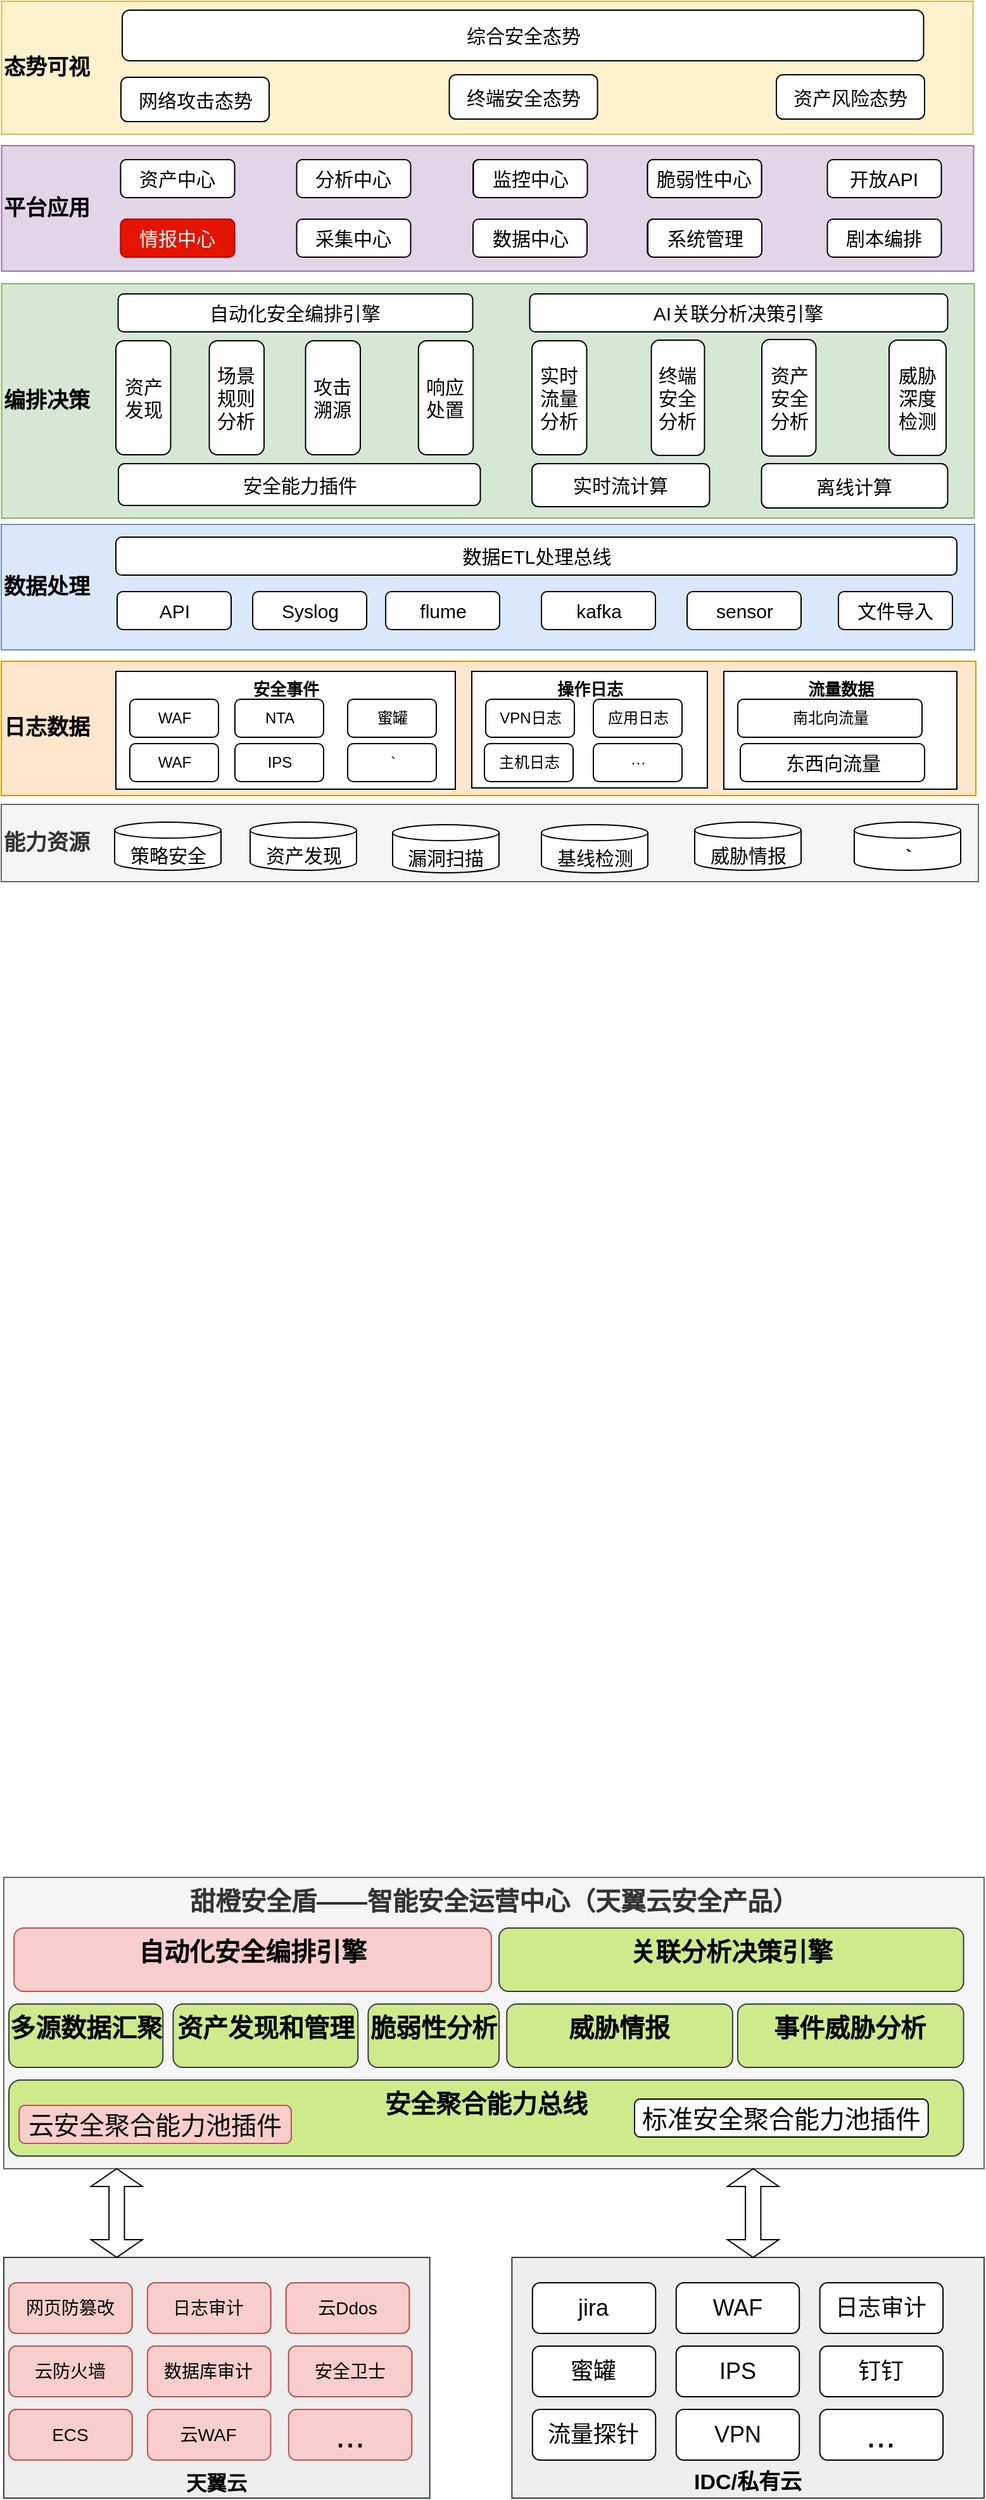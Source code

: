 <mxfile version="14.4.3" type="github">
  <diagram id="Q0dinJjuY7_bGVkL981h" name="Page-1">
    <mxGraphModel dx="1422" dy="762" grid="0" gridSize="10" guides="1" tooltips="1" connect="1" arrows="1" fold="1" page="1" pageScale="1" pageWidth="827" pageHeight="1169" math="0" shadow="0">
      <root>
        <mxCell id="0" />
        <mxCell id="1" parent="0" />
        <mxCell id="mDeV0m1zQuy4_qUxx2Un-1" value="日志数据" style="rounded=0;whiteSpace=wrap;html=1;align=left;fontStyle=1;fontSize=17;fillColor=#ffe6cc;strokeColor=#d79b00;" vertex="1" parent="1">
          <mxGeometry x="14" y="533" width="769.5" height="106" as="geometry" />
        </mxCell>
        <mxCell id="mDeV0m1zQuy4_qUxx2Un-2" value="数据处理" style="rounded=0;whiteSpace=wrap;html=1;align=left;fontStyle=1;fontSize=17;fillColor=#dae8fc;strokeColor=#6c8ebf;" vertex="1" parent="1">
          <mxGeometry x="14" y="425" width="768.5" height="99" as="geometry" />
        </mxCell>
        <mxCell id="mDeV0m1zQuy4_qUxx2Un-3" value="编排决策" style="rounded=0;whiteSpace=wrap;html=1;align=left;fontStyle=1;fontSize=17;fillColor=#d5e8d4;strokeColor=#82b366;" vertex="1" parent="1">
          <mxGeometry x="14.25" y="235" width="768" height="185" as="geometry" />
        </mxCell>
        <mxCell id="mDeV0m1zQuy4_qUxx2Un-4" value="平台应用" style="rounded=0;whiteSpace=wrap;html=1;align=left;fontStyle=1;fontSize=17;fillColor=#e1d5e7;strokeColor=#9673a6;" vertex="1" parent="1">
          <mxGeometry x="14.25" y="126" width="767.5" height="99" as="geometry" />
        </mxCell>
        <mxCell id="mDeV0m1zQuy4_qUxx2Un-5" value="态势可视" style="rounded=0;whiteSpace=wrap;html=1;align=left;fontSize=17;fontStyle=1;fillColor=#fff2cc;strokeColor=#d6b656;" vertex="1" parent="1">
          <mxGeometry x="14.25" y="12" width="767" height="105" as="geometry" />
        </mxCell>
        <mxCell id="mDeV0m1zQuy4_qUxx2Un-6" value="安全事件" style="rounded=0;whiteSpace=wrap;html=1;verticalAlign=top;fontStyle=1;fontSize=13;" vertex="1" parent="1">
          <mxGeometry x="104.5" y="541" width="268" height="93" as="geometry" />
        </mxCell>
        <mxCell id="mDeV0m1zQuy4_qUxx2Un-7" value="API" style="rounded=1;whiteSpace=wrap;html=1;align=center;fillColor=#ffffff;strokeColor=#000000;fontSize=15;fontColor=#000000;fontStyle=0;" vertex="1" parent="1">
          <mxGeometry x="105.5" y="478" width="90" height="30" as="geometry" />
        </mxCell>
        <mxCell id="mDeV0m1zQuy4_qUxx2Un-8" value="Syslog" style="rounded=1;whiteSpace=wrap;html=1;align=center;fontSize=15;" vertex="1" parent="1">
          <mxGeometry x="212.5" y="478" width="90" height="30" as="geometry" />
        </mxCell>
        <mxCell id="mDeV0m1zQuy4_qUxx2Un-9" value="flume" style="rounded=1;whiteSpace=wrap;html=1;align=center;fontSize=15;" vertex="1" parent="1">
          <mxGeometry x="317.5" y="478" width="90" height="30" as="geometry" />
        </mxCell>
        <mxCell id="mDeV0m1zQuy4_qUxx2Un-10" value="kafka" style="rounded=1;whiteSpace=wrap;html=1;align=center;fontSize=15;" vertex="1" parent="1">
          <mxGeometry x="440.5" y="478" width="90" height="30" as="geometry" />
        </mxCell>
        <mxCell id="mDeV0m1zQuy4_qUxx2Un-11" value="sensor" style="rounded=1;whiteSpace=wrap;html=1;align=center;fillColor=#ffffff;strokeColor=#000000;fontSize=15;fontColor=#000000;fontStyle=0;" vertex="1" parent="1">
          <mxGeometry x="555.5" y="478" width="90" height="30" as="geometry" />
        </mxCell>
        <mxCell id="mDeV0m1zQuy4_qUxx2Un-12" value="文件导入" style="rounded=1;whiteSpace=wrap;html=1;align=center;fontSize=15;" vertex="1" parent="1">
          <mxGeometry x="675" y="478" width="90" height="30" as="geometry" />
        </mxCell>
        <mxCell id="mDeV0m1zQuy4_qUxx2Un-13" value="能力资源" style="rounded=0;whiteSpace=wrap;html=1;align=left;fontStyle=1;fontSize=17;fillColor=#f5f5f5;strokeColor=#666666;fontColor=#333333;" vertex="1" parent="1">
          <mxGeometry x="14" y="646" width="771.5" height="61" as="geometry" />
        </mxCell>
        <mxCell id="mDeV0m1zQuy4_qUxx2Un-14" value="" style="group;" vertex="1" connectable="0" parent="1">
          <mxGeometry x="16" y="1493" width="774" height="490" as="geometry" />
        </mxCell>
        <mxCell id="mDeV0m1zQuy4_qUxx2Un-15" value="天翼云" style="rounded=0;whiteSpace=wrap;html=1;fillColor=#eeeeee;strokeColor=#36393d;verticalAlign=bottom;fontStyle=1;fontSize=16;" vertex="1" parent="mDeV0m1zQuy4_qUxx2Un-14">
          <mxGeometry y="300" width="336.346" height="190" as="geometry" />
        </mxCell>
        <mxCell id="mDeV0m1zQuy4_qUxx2Un-16" value="IDC/私有云" style="rounded=0;whiteSpace=wrap;html=1;verticalAlign=bottom;fillColor=#eeeeee;strokeColor=#36393d;fontStyle=1;fontSize=17;" vertex="1" parent="mDeV0m1zQuy4_qUxx2Un-14">
          <mxGeometry x="401.183" y="300" width="372.817" height="190" as="geometry" />
        </mxCell>
        <mxCell id="mDeV0m1zQuy4_qUxx2Un-17" value="ECS" style="rounded=1;whiteSpace=wrap;html=1;fontSize=14;fillColor=#f8cecc;strokeColor=#b85450;" vertex="1" parent="mDeV0m1zQuy4_qUxx2Un-14">
          <mxGeometry x="4.052" y="420" width="97.257" height="40" as="geometry" />
        </mxCell>
        <mxCell id="mDeV0m1zQuy4_qUxx2Un-18" value="云WAF" style="rounded=1;whiteSpace=wrap;html=1;fontSize=14;fillColor=#f8cecc;strokeColor=#b85450;" vertex="1" parent="mDeV0m1zQuy4_qUxx2Un-14">
          <mxGeometry x="113.466" y="420" width="97.257" height="40" as="geometry" />
        </mxCell>
        <mxCell id="mDeV0m1zQuy4_qUxx2Un-19" value="..." style="rounded=1;whiteSpace=wrap;html=1;fontSize=28;fillColor=#f8cecc;strokeColor=#b85450;" vertex="1" parent="mDeV0m1zQuy4_qUxx2Un-14">
          <mxGeometry x="224.906" y="420" width="97.257" height="40" as="geometry" />
        </mxCell>
        <mxCell id="mDeV0m1zQuy4_qUxx2Un-20" value="云防火墙" style="rounded=1;whiteSpace=wrap;html=1;fontSize=14;fillColor=#f8cecc;strokeColor=#b85450;" vertex="1" parent="mDeV0m1zQuy4_qUxx2Un-14">
          <mxGeometry x="4.052" y="370" width="97.257" height="40" as="geometry" />
        </mxCell>
        <mxCell id="mDeV0m1zQuy4_qUxx2Un-21" value="数据库审计" style="rounded=1;whiteSpace=wrap;html=1;fontSize=14;fillColor=#f8cecc;strokeColor=#b85450;" vertex="1" parent="mDeV0m1zQuy4_qUxx2Un-14">
          <mxGeometry x="113.466" y="370" width="97.257" height="40" as="geometry" />
        </mxCell>
        <mxCell id="mDeV0m1zQuy4_qUxx2Un-22" value="安全卫士" style="rounded=1;whiteSpace=wrap;html=1;fontSize=14;fillColor=#f8cecc;strokeColor=#b85450;" vertex="1" parent="mDeV0m1zQuy4_qUxx2Un-14">
          <mxGeometry x="224.906" y="370" width="97.257" height="40" as="geometry" />
        </mxCell>
        <mxCell id="mDeV0m1zQuy4_qUxx2Un-23" value="网页防篡改" style="rounded=1;whiteSpace=wrap;html=1;fontSize=14;fillColor=#f8cecc;strokeColor=#b85450;" vertex="1" parent="mDeV0m1zQuy4_qUxx2Un-14">
          <mxGeometry x="4.052" y="320" width="97.257" height="40" as="geometry" />
        </mxCell>
        <mxCell id="mDeV0m1zQuy4_qUxx2Un-24" value="日志审计" style="rounded=1;whiteSpace=wrap;html=1;fontSize=14;fillColor=#f8cecc;strokeColor=#b85450;" vertex="1" parent="mDeV0m1zQuy4_qUxx2Un-14">
          <mxGeometry x="113.466" y="320" width="97.257" height="40" as="geometry" />
        </mxCell>
        <mxCell id="mDeV0m1zQuy4_qUxx2Un-25" value="云Ddos" style="rounded=1;whiteSpace=wrap;html=1;fontSize=14;fillColor=#f8cecc;strokeColor=#b85450;" vertex="1" parent="mDeV0m1zQuy4_qUxx2Un-14">
          <mxGeometry x="222.88" y="320" width="97.257" height="40" as="geometry" />
        </mxCell>
        <mxCell id="mDeV0m1zQuy4_qUxx2Un-26" value="jira" style="rounded=1;whiteSpace=wrap;html=1;shadow=0;fontSize=18;" vertex="1" parent="mDeV0m1zQuy4_qUxx2Un-14">
          <mxGeometry x="417.393" y="320" width="97.257" height="40" as="geometry" />
        </mxCell>
        <mxCell id="mDeV0m1zQuy4_qUxx2Un-27" value="蜜罐" style="rounded=1;whiteSpace=wrap;html=1;shadow=0;fontSize=18;" vertex="1" parent="mDeV0m1zQuy4_qUxx2Un-14">
          <mxGeometry x="417.393" y="370" width="97.257" height="40" as="geometry" />
        </mxCell>
        <mxCell id="mDeV0m1zQuy4_qUxx2Un-28" value="WAF" style="rounded=1;whiteSpace=wrap;html=1;shadow=0;fontSize=18;" vertex="1" parent="mDeV0m1zQuy4_qUxx2Un-14">
          <mxGeometry x="530.859" y="320" width="97.257" height="40" as="geometry" />
        </mxCell>
        <mxCell id="mDeV0m1zQuy4_qUxx2Un-29" value="IPS" style="rounded=1;whiteSpace=wrap;html=1;shadow=0;fontSize=18;" vertex="1" parent="mDeV0m1zQuy4_qUxx2Un-14">
          <mxGeometry x="530.859" y="370" width="97.257" height="40" as="geometry" />
        </mxCell>
        <mxCell id="mDeV0m1zQuy4_qUxx2Un-30" value="日志审计" style="rounded=1;whiteSpace=wrap;html=1;shadow=0;fontSize=18;" vertex="1" parent="mDeV0m1zQuy4_qUxx2Un-14">
          <mxGeometry x="644.325" y="320" width="97.257" height="40" as="geometry" />
        </mxCell>
        <mxCell id="mDeV0m1zQuy4_qUxx2Un-31" value="钉钉" style="rounded=1;whiteSpace=wrap;html=1;shadow=0;fontSize=18;" vertex="1" parent="mDeV0m1zQuy4_qUxx2Un-14">
          <mxGeometry x="644.325" y="370" width="97.257" height="40" as="geometry" />
        </mxCell>
        <mxCell id="mDeV0m1zQuy4_qUxx2Un-32" value="甜橙安全盾——智能安全运营中心（天翼云安全产品）" style="rounded=0;whiteSpace=wrap;html=1;fontSize=20;verticalAlign=top;fillColor=#f5f5f5;strokeColor=#666666;fontColor=#333333;fontStyle=1;" vertex="1" parent="mDeV0m1zQuy4_qUxx2Un-14">
          <mxGeometry width="774" height="230" as="geometry" />
        </mxCell>
        <mxCell id="mDeV0m1zQuy4_qUxx2Un-33" value="" style="shape=doubleArrow;direction=south;whiteSpace=wrap;html=1;fontSize=17;" vertex="1" parent="mDeV0m1zQuy4_qUxx2Un-14">
          <mxGeometry x="68.89" y="230" width="40.524" height="70" as="geometry" />
        </mxCell>
        <mxCell id="mDeV0m1zQuy4_qUxx2Un-34" value="" style="shape=doubleArrow;direction=south;whiteSpace=wrap;html=1;fontSize=17;" vertex="1" parent="mDeV0m1zQuy4_qUxx2Un-14">
          <mxGeometry x="571.382" y="230" width="40.524" height="70" as="geometry" />
        </mxCell>
        <mxCell id="mDeV0m1zQuy4_qUxx2Un-35" value="安全聚合能力总线" style="rounded=1;whiteSpace=wrap;html=1;fontSize=20;fillColor=#cdeb8b;strokeColor=#36393d;verticalAlign=top;fontStyle=1;" vertex="1" parent="mDeV0m1zQuy4_qUxx2Un-14">
          <mxGeometry x="4.052" y="160" width="753.738" height="60" as="geometry" />
        </mxCell>
        <mxCell id="mDeV0m1zQuy4_qUxx2Un-36" value="云安全聚合能力池插件" style="rounded=1;whiteSpace=wrap;html=1;shadow=0;strokeColor=#b85450;fillColor=#f8cecc;fontSize=20;" vertex="1" parent="mDeV0m1zQuy4_qUxx2Un-14">
          <mxGeometry x="12.157" y="180" width="214.775" height="30" as="geometry" />
        </mxCell>
        <mxCell id="mDeV0m1zQuy4_qUxx2Un-37" value="标准安全聚合能力池插件" style="rounded=1;whiteSpace=wrap;html=1;shadow=0;strokeColor=#000000;fillColor=#ffffff;fontSize=20;" vertex="1" parent="mDeV0m1zQuy4_qUxx2Un-14">
          <mxGeometry x="498" y="175" width="231.89" height="30" as="geometry" />
        </mxCell>
        <mxCell id="mDeV0m1zQuy4_qUxx2Un-38" value="多源数据汇聚" style="rounded=1;whiteSpace=wrap;html=1;fontSize=20;fillColor=#cdeb8b;strokeColor=#36393d;verticalAlign=top;fontStyle=1;" vertex="1" parent="mDeV0m1zQuy4_qUxx2Un-14">
          <mxGeometry x="4.052" y="100" width="121.571" height="50" as="geometry" />
        </mxCell>
        <mxCell id="mDeV0m1zQuy4_qUxx2Un-39" value="资产发现和管理" style="rounded=1;whiteSpace=wrap;html=1;fontSize=20;fillColor=#cdeb8b;strokeColor=#36393d;verticalAlign=top;fontStyle=1;" vertex="1" parent="mDeV0m1zQuy4_qUxx2Un-14">
          <mxGeometry x="133.728" y="100" width="145.885" height="50" as="geometry" />
        </mxCell>
        <mxCell id="mDeV0m1zQuy4_qUxx2Un-40" value="脆弱性分析" style="rounded=1;whiteSpace=wrap;html=1;fontSize=20;fillColor=#cdeb8b;strokeColor=#36393d;verticalAlign=top;fontStyle=1;" vertex="1" parent="mDeV0m1zQuy4_qUxx2Un-14">
          <mxGeometry x="287.717" y="100" width="103.335" height="50" as="geometry" />
        </mxCell>
        <mxCell id="mDeV0m1zQuy4_qUxx2Un-41" value="自动化安全编排引擎" style="rounded=1;whiteSpace=wrap;html=1;fontSize=20;fillColor=#f8cecc;strokeColor=#b85450;verticalAlign=top;fontStyle=1;" vertex="1" parent="mDeV0m1zQuy4_qUxx2Un-14">
          <mxGeometry x="8.105" y="40" width="376.869" height="50" as="geometry" />
        </mxCell>
        <mxCell id="mDeV0m1zQuy4_qUxx2Un-42" value="威胁情报" style="rounded=1;whiteSpace=wrap;html=1;fontSize=20;fillColor=#cdeb8b;strokeColor=#36393d;verticalAlign=top;fontStyle=1;" vertex="1" parent="mDeV0m1zQuy4_qUxx2Un-14">
          <mxGeometry x="397.131" y="100" width="178.304" height="50" as="geometry" />
        </mxCell>
        <mxCell id="mDeV0m1zQuy4_qUxx2Un-43" value="事件威胁分析" style="rounded=1;whiteSpace=wrap;html=1;fontSize=20;fillColor=#cdeb8b;strokeColor=#36393d;verticalAlign=top;fontStyle=1;" vertex="1" parent="mDeV0m1zQuy4_qUxx2Un-14">
          <mxGeometry x="579.487" y="100" width="178.304" height="50" as="geometry" />
        </mxCell>
        <mxCell id="mDeV0m1zQuy4_qUxx2Un-44" value="流量探针" style="rounded=1;whiteSpace=wrap;html=1;shadow=0;fontSize=18;" vertex="1" parent="mDeV0m1zQuy4_qUxx2Un-14">
          <mxGeometry x="417.393" y="420" width="97.257" height="40" as="geometry" />
        </mxCell>
        <mxCell id="mDeV0m1zQuy4_qUxx2Un-45" value="VPN" style="rounded=1;whiteSpace=wrap;html=1;shadow=0;fontSize=18;" vertex="1" parent="mDeV0m1zQuy4_qUxx2Un-14">
          <mxGeometry x="530.859" y="420" width="97.257" height="40" as="geometry" />
        </mxCell>
        <mxCell id="mDeV0m1zQuy4_qUxx2Un-46" value="&lt;span style=&quot;font-size: 28px&quot;&gt;...&lt;/span&gt;" style="rounded=1;whiteSpace=wrap;html=1;shadow=0;fontSize=18;" vertex="1" parent="mDeV0m1zQuy4_qUxx2Un-14">
          <mxGeometry x="644.325" y="420" width="97.257" height="40" as="geometry" />
        </mxCell>
        <mxCell id="mDeV0m1zQuy4_qUxx2Un-47" value="关联分析决策引擎" style="rounded=1;whiteSpace=wrap;html=1;fontSize=20;fillColor=#cdeb8b;strokeColor=#36393d;verticalAlign=top;fontStyle=1;" vertex="1" parent="mDeV0m1zQuy4_qUxx2Un-14">
          <mxGeometry x="391.052" y="40" width="366.738" height="50" as="geometry" />
        </mxCell>
        <mxCell id="mDeV0m1zQuy4_qUxx2Un-48" value="云安全聚合能力池插件" style="rounded=1;whiteSpace=wrap;html=1;shadow=0;strokeColor=#b85450;fillColor=#f8cecc;fontSize=20;" vertex="1" parent="mDeV0m1zQuy4_qUxx2Un-14">
          <mxGeometry x="12.157" y="180" width="214.775" height="30" as="geometry" />
        </mxCell>
        <mxCell id="mDeV0m1zQuy4_qUxx2Un-49" value="网页防篡改" style="rounded=1;whiteSpace=wrap;html=1;fontSize=14;fillColor=#f8cecc;strokeColor=#b85450;" vertex="1" parent="mDeV0m1zQuy4_qUxx2Un-14">
          <mxGeometry x="4.052" y="320" width="97.257" height="40" as="geometry" />
        </mxCell>
        <mxCell id="mDeV0m1zQuy4_qUxx2Un-50" value="日志审计" style="rounded=1;whiteSpace=wrap;html=1;fontSize=14;fillColor=#f8cecc;strokeColor=#b85450;" vertex="1" parent="mDeV0m1zQuy4_qUxx2Un-14">
          <mxGeometry x="113.466" y="320" width="97.257" height="40" as="geometry" />
        </mxCell>
        <mxCell id="mDeV0m1zQuy4_qUxx2Un-51" value="云Ddos" style="rounded=1;whiteSpace=wrap;html=1;fontSize=14;fillColor=#f8cecc;strokeColor=#b85450;" vertex="1" parent="mDeV0m1zQuy4_qUxx2Un-14">
          <mxGeometry x="222.88" y="320" width="97.257" height="40" as="geometry" />
        </mxCell>
        <mxCell id="mDeV0m1zQuy4_qUxx2Un-52" value="云防火墙" style="rounded=1;whiteSpace=wrap;html=1;fontSize=14;fillColor=#f8cecc;strokeColor=#b85450;" vertex="1" parent="mDeV0m1zQuy4_qUxx2Un-14">
          <mxGeometry x="4.052" y="370" width="97.257" height="40" as="geometry" />
        </mxCell>
        <mxCell id="mDeV0m1zQuy4_qUxx2Un-53" value="数据库审计" style="rounded=1;whiteSpace=wrap;html=1;fontSize=14;fillColor=#f8cecc;strokeColor=#b85450;" vertex="1" parent="mDeV0m1zQuy4_qUxx2Un-14">
          <mxGeometry x="113.466" y="370" width="97.257" height="40" as="geometry" />
        </mxCell>
        <mxCell id="mDeV0m1zQuy4_qUxx2Un-54" value="安全卫士" style="rounded=1;whiteSpace=wrap;html=1;fontSize=14;fillColor=#f8cecc;strokeColor=#b85450;" vertex="1" parent="mDeV0m1zQuy4_qUxx2Un-14">
          <mxGeometry x="224.906" y="370" width="97.257" height="40" as="geometry" />
        </mxCell>
        <mxCell id="mDeV0m1zQuy4_qUxx2Un-55" value="ECS" style="rounded=1;whiteSpace=wrap;html=1;fontSize=14;fillColor=#f8cecc;strokeColor=#b85450;" vertex="1" parent="mDeV0m1zQuy4_qUxx2Un-14">
          <mxGeometry x="4.052" y="420" width="97.257" height="40" as="geometry" />
        </mxCell>
        <mxCell id="mDeV0m1zQuy4_qUxx2Un-56" value="策略安全" style="strokeWidth=1;html=1;shape=mxgraph.flowchart.database;whiteSpace=wrap;fontSize=15;verticalAlign=bottom;" vertex="1" parent="1">
          <mxGeometry x="103.5" y="660" width="84" height="38" as="geometry" />
        </mxCell>
        <mxCell id="mDeV0m1zQuy4_qUxx2Un-57" value="资产发现" style="strokeWidth=1;html=1;shape=mxgraph.flowchart.database;whiteSpace=wrap;fontSize=15;verticalAlign=bottom;" vertex="1" parent="1">
          <mxGeometry x="210.5" y="660" width="84" height="38" as="geometry" />
        </mxCell>
        <mxCell id="mDeV0m1zQuy4_qUxx2Un-58" value="漏洞扫描" style="strokeWidth=1;html=1;shape=mxgraph.flowchart.database;whiteSpace=wrap;fontSize=15;verticalAlign=bottom;" vertex="1" parent="1">
          <mxGeometry x="323" y="662" width="84" height="38" as="geometry" />
        </mxCell>
        <mxCell id="mDeV0m1zQuy4_qUxx2Un-59" value="基线检测" style="strokeWidth=1;html=1;shape=mxgraph.flowchart.database;whiteSpace=wrap;fontSize=15;verticalAlign=bottom;" vertex="1" parent="1">
          <mxGeometry x="440.5" y="662" width="84" height="38" as="geometry" />
        </mxCell>
        <mxCell id="mDeV0m1zQuy4_qUxx2Un-60" value="威胁情报" style="strokeWidth=1;html=1;shape=mxgraph.flowchart.database;whiteSpace=wrap;fontSize=15;verticalAlign=bottom;" vertex="1" parent="1">
          <mxGeometry x="561.5" y="660" width="84" height="38" as="geometry" />
        </mxCell>
        <mxCell id="mDeV0m1zQuy4_qUxx2Un-61" value="&lt;b&gt;```&lt;/b&gt;" style="strokeWidth=1;html=1;shape=mxgraph.flowchart.database;whiteSpace=wrap;fontSize=15;verticalAlign=bottom;" vertex="1" parent="1">
          <mxGeometry x="687.5" y="660" width="84" height="38" as="geometry" />
        </mxCell>
        <mxCell id="mDeV0m1zQuy4_qUxx2Un-62" value="安全能力插件" style="rounded=1;whiteSpace=wrap;html=1;align=center;fontSize=15;fontStyle=0;fillColor=#ffffff;strokeColor=#000000;fontColor=#000000;" vertex="1" parent="1">
          <mxGeometry x="106.5" y="377" width="285.75" height="33" as="geometry" />
        </mxCell>
        <mxCell id="mDeV0m1zQuy4_qUxx2Un-63" value="操作日志" style="rounded=0;whiteSpace=wrap;html=1;verticalAlign=top;fontStyle=1;fontSize=13;" vertex="1" parent="1">
          <mxGeometry x="385.5" y="541" width="186" height="92" as="geometry" />
        </mxCell>
        <mxCell id="mDeV0m1zQuy4_qUxx2Un-64" value="流量数据" style="rounded=0;whiteSpace=wrap;html=1;verticalAlign=top;fontStyle=1;fontSize=13;" vertex="1" parent="1">
          <mxGeometry x="584.5" y="541" width="184" height="93" as="geometry" />
        </mxCell>
        <mxCell id="mDeV0m1zQuy4_qUxx2Un-65" value="WAF" style="rounded=1;whiteSpace=wrap;html=1;" vertex="1" parent="1">
          <mxGeometry x="115.5" y="598" width="70" height="30" as="geometry" />
        </mxCell>
        <mxCell id="mDeV0m1zQuy4_qUxx2Un-66" value="IPS" style="rounded=1;whiteSpace=wrap;html=1;" vertex="1" parent="1">
          <mxGeometry x="198.5" y="598" width="70" height="30" as="geometry" />
        </mxCell>
        <mxCell id="mDeV0m1zQuy4_qUxx2Un-67" value="```" style="rounded=1;whiteSpace=wrap;html=1;" vertex="1" parent="1">
          <mxGeometry x="287.5" y="598" width="70" height="30" as="geometry" />
        </mxCell>
        <mxCell id="mDeV0m1zQuy4_qUxx2Un-68" value="WAF" style="rounded=1;whiteSpace=wrap;html=1;" vertex="1" parent="1">
          <mxGeometry x="115.5" y="563" width="70" height="30" as="geometry" />
        </mxCell>
        <mxCell id="mDeV0m1zQuy4_qUxx2Un-69" value="NTA" style="rounded=1;whiteSpace=wrap;html=1;" vertex="1" parent="1">
          <mxGeometry x="198.5" y="563" width="70" height="30" as="geometry" />
        </mxCell>
        <mxCell id="mDeV0m1zQuy4_qUxx2Un-70" value="蜜罐" style="rounded=1;whiteSpace=wrap;html=1;" vertex="1" parent="1">
          <mxGeometry x="287.5" y="563" width="70" height="30" as="geometry" />
        </mxCell>
        <mxCell id="mDeV0m1zQuy4_qUxx2Un-71" value="VPN日志" style="rounded=1;whiteSpace=wrap;html=1;" vertex="1" parent="1">
          <mxGeometry x="396.5" y="563" width="70" height="30" as="geometry" />
        </mxCell>
        <mxCell id="mDeV0m1zQuy4_qUxx2Un-72" value="主机日志" style="rounded=1;whiteSpace=wrap;html=1;" vertex="1" parent="1">
          <mxGeometry x="395.5" y="598" width="70" height="30" as="geometry" />
        </mxCell>
        <mxCell id="mDeV0m1zQuy4_qUxx2Un-73" value="应用日志" style="rounded=1;whiteSpace=wrap;html=1;" vertex="1" parent="1">
          <mxGeometry x="481.5" y="563" width="70" height="30" as="geometry" />
        </mxCell>
        <mxCell id="mDeV0m1zQuy4_qUxx2Un-74" value="···" style="rounded=1;whiteSpace=wrap;html=1;" vertex="1" parent="1">
          <mxGeometry x="481.5" y="598" width="70" height="30" as="geometry" />
        </mxCell>
        <mxCell id="mDeV0m1zQuy4_qUxx2Un-75" value="南北向流量" style="rounded=1;whiteSpace=wrap;html=1;" vertex="1" parent="1">
          <mxGeometry x="595.5" y="563" width="145.5" height="30" as="geometry" />
        </mxCell>
        <mxCell id="mDeV0m1zQuy4_qUxx2Un-76" value="东西向流量" style="rounded=1;whiteSpace=wrap;html=1;fillColor=#ffffff;strokeColor=#000000;fontColor=#000000;fontSize=15;fontStyle=0;" vertex="1" parent="1">
          <mxGeometry x="597.5" y="598" width="145.5" height="30" as="geometry" />
        </mxCell>
        <mxCell id="mDeV0m1zQuy4_qUxx2Un-77" value="数据ETL处理总线" style="rounded=1;whiteSpace=wrap;html=1;align=center;fillColor=#ffffff;strokeColor=#000000;fontSize=15;fontColor=#000000;fontStyle=0;" vertex="1" parent="1">
          <mxGeometry x="104.5" y="435" width="664" height="30" as="geometry" />
        </mxCell>
        <mxCell id="mDeV0m1zQuy4_qUxx2Un-78" value="自动化安全编排引擎" style="rounded=1;whiteSpace=wrap;html=1;align=center;fillColor=#ffffff;strokeColor=#000000;fontSize=15;fontColor=#000000;fontStyle=0;" vertex="1" parent="1">
          <mxGeometry x="106.25" y="243" width="280" height="30" as="geometry" />
        </mxCell>
        <mxCell id="mDeV0m1zQuy4_qUxx2Un-79" value="AI关联分析决策引擎" style="rounded=1;whiteSpace=wrap;html=1;align=center;fillColor=#ffffff;strokeColor=#000000;fontSize=15;fontColor=#000000;fontStyle=0;" vertex="1" parent="1">
          <mxGeometry x="431.25" y="243" width="330" height="30" as="geometry" />
        </mxCell>
        <mxCell id="mDeV0m1zQuy4_qUxx2Un-80" value="实时流量分析" style="rounded=1;whiteSpace=wrap;html=1;fontSize=15;fillColor=#ffffff;strokeColor=#000000;fontColor=#000000;fontStyle=0;" vertex="1" parent="1">
          <mxGeometry x="433" y="280" width="43.25" height="90" as="geometry" />
        </mxCell>
        <mxCell id="mDeV0m1zQuy4_qUxx2Un-81" value="终端安全分析" style="rounded=1;whiteSpace=wrap;html=1;fontSize=15;fillColor=#ffffff;strokeColor=#000000;fontColor=#000000;fontStyle=0;" vertex="1" parent="1">
          <mxGeometry x="527.25" y="279.5" width="42" height="91" as="geometry" />
        </mxCell>
        <mxCell id="mDeV0m1zQuy4_qUxx2Un-82" value="威胁深度检测" style="rounded=1;whiteSpace=wrap;html=1;fontSize=15;fillColor=#ffffff;strokeColor=#000000;fontColor=#000000;fontStyle=0;" vertex="1" parent="1">
          <mxGeometry x="715" y="279.5" width="45" height="91" as="geometry" />
        </mxCell>
        <mxCell id="mDeV0m1zQuy4_qUxx2Un-83" value="资产安全分析" style="rounded=1;whiteSpace=wrap;html=1;fontSize=15;fillColor=#ffffff;strokeColor=#000000;fontColor=#000000;fontStyle=0;" vertex="1" parent="1">
          <mxGeometry x="614.5" y="279" width="42.75" height="92" as="geometry" />
        </mxCell>
        <mxCell id="mDeV0m1zQuy4_qUxx2Un-84" value="实时流计算" style="rounded=1;whiteSpace=wrap;html=1;fontSize=15;fillColor=#ffffff;strokeColor=#000000;fontColor=#000000;fontStyle=0;" vertex="1" parent="1">
          <mxGeometry x="433" y="377" width="140.25" height="34" as="geometry" />
        </mxCell>
        <mxCell id="mDeV0m1zQuy4_qUxx2Un-85" value="离线计算" style="rounded=1;whiteSpace=wrap;html=1;fontSize=15;fillColor=#ffffff;strokeColor=#000000;fontColor=#000000;fontStyle=0;" vertex="1" parent="1">
          <mxGeometry x="614.25" y="377" width="147" height="35" as="geometry" />
        </mxCell>
        <mxCell id="mDeV0m1zQuy4_qUxx2Un-86" value="资产发现" style="rounded=1;whiteSpace=wrap;html=1;fontSize=15;fillColor=#ffffff;strokeColor=#000000;fontColor=#000000;fontStyle=0;" vertex="1" parent="1">
          <mxGeometry x="104.5" y="280" width="43.25" height="90" as="geometry" />
        </mxCell>
        <mxCell id="mDeV0m1zQuy4_qUxx2Un-87" value="场景规则分析" style="rounded=1;whiteSpace=wrap;html=1;fontSize=15;fillColor=#ffffff;strokeColor=#000000;fontColor=#000000;fontStyle=0;" vertex="1" parent="1">
          <mxGeometry x="178.25" y="280" width="43.25" height="90" as="geometry" />
        </mxCell>
        <mxCell id="mDeV0m1zQuy4_qUxx2Un-88" value="攻击溯源" style="rounded=1;whiteSpace=wrap;html=1;fontSize=15;fillColor=#ffffff;strokeColor=#000000;fontColor=#000000;fontStyle=0;" vertex="1" parent="1">
          <mxGeometry x="254.25" y="280" width="43.25" height="90" as="geometry" />
        </mxCell>
        <mxCell id="mDeV0m1zQuy4_qUxx2Un-89" value="响应处置" style="rounded=1;whiteSpace=wrap;html=1;fontSize=15;fillColor=#ffffff;strokeColor=#000000;fontColor=#000000;fontStyle=0;" vertex="1" parent="1">
          <mxGeometry x="343.37" y="280" width="43.25" height="90" as="geometry" />
        </mxCell>
        <mxCell id="mDeV0m1zQuy4_qUxx2Un-90" value="综合安全态势" style="rounded=1;whiteSpace=wrap;html=1;fontSize=15;fontStyle=0;" vertex="1" parent="1">
          <mxGeometry x="109.5" y="19" width="632.75" height="40" as="geometry" />
        </mxCell>
        <mxCell id="mDeV0m1zQuy4_qUxx2Un-91" value="网络攻击态势" style="rounded=1;whiteSpace=wrap;html=1;fontSize=15;fontStyle=0;" vertex="1" parent="1">
          <mxGeometry x="108.5" y="72" width="117" height="35" as="geometry" />
        </mxCell>
        <mxCell id="mDeV0m1zQuy4_qUxx2Un-92" value="终端安全态势" style="rounded=1;whiteSpace=wrap;html=1;strokeWidth=1;fontSize=15;" vertex="1" parent="1">
          <mxGeometry x="367.75" y="70" width="117" height="35" as="geometry" />
        </mxCell>
        <mxCell id="mDeV0m1zQuy4_qUxx2Un-93" value="资产风险态势" style="rounded=1;whiteSpace=wrap;html=1;fontSize=15;fontStyle=0;" vertex="1" parent="1">
          <mxGeometry x="626" y="70" width="117" height="35" as="geometry" />
        </mxCell>
        <mxCell id="mDeV0m1zQuy4_qUxx2Un-94" value="资产中心" style="rounded=1;whiteSpace=wrap;html=1;align=center;fillColor=#dae8fc;strokeColor=#6c8ebf;fontSize=15;" vertex="1" parent="1">
          <mxGeometry x="108.25" y="137" width="90" height="30" as="geometry" />
        </mxCell>
        <mxCell id="mDeV0m1zQuy4_qUxx2Un-95" value="情报中心" style="rounded=1;whiteSpace=wrap;html=1;align=center;fillColor=#f8cecc;strokeColor=#b85450;fontSize=15;" vertex="1" parent="1">
          <mxGeometry x="108.25" y="184" width="90" height="30" as="geometry" />
        </mxCell>
        <mxCell id="mDeV0m1zQuy4_qUxx2Un-96" value="分析中心" style="rounded=1;whiteSpace=wrap;html=1;align=center;fillColor=#ffffff;strokeColor=#000000;fontSize=15;fontColor=#000000;fontStyle=0;" vertex="1" parent="1">
          <mxGeometry x="247.25" y="137" width="90" height="30" as="geometry" />
        </mxCell>
        <mxCell id="mDeV0m1zQuy4_qUxx2Un-97" value="采集中心" style="rounded=1;whiteSpace=wrap;html=1;align=center;fontSize=15;" vertex="1" parent="1">
          <mxGeometry x="247.25" y="184" width="90" height="30" as="geometry" />
        </mxCell>
        <mxCell id="mDeV0m1zQuy4_qUxx2Un-98" value="监控中心" style="rounded=1;whiteSpace=wrap;html=1;align=center;fontSize=15;" vertex="1" parent="1">
          <mxGeometry x="386.5" y="137" width="90" height="30" as="geometry" />
        </mxCell>
        <mxCell id="mDeV0m1zQuy4_qUxx2Un-99" value="数据中心" style="rounded=1;whiteSpace=wrap;html=1;align=center;fontSize=15;" vertex="1" parent="1">
          <mxGeometry x="386.5" y="184" width="90" height="30" as="geometry" />
        </mxCell>
        <mxCell id="mDeV0m1zQuy4_qUxx2Un-100" value="脆弱性中心" style="rounded=1;whiteSpace=wrap;html=1;align=center;fontSize=15;" vertex="1" parent="1">
          <mxGeometry x="524.25" y="137" width="90" height="30" as="geometry" />
        </mxCell>
        <mxCell id="mDeV0m1zQuy4_qUxx2Un-101" value="系统管理" style="rounded=1;whiteSpace=wrap;html=1;align=center;fontSize=15;" vertex="1" parent="1">
          <mxGeometry x="524.25" y="184" width="90" height="30" as="geometry" />
        </mxCell>
        <mxCell id="mDeV0m1zQuy4_qUxx2Un-102" value="开放API" style="rounded=1;whiteSpace=wrap;html=1;align=center;fillColor=#ffffff;strokeColor=#000000;fontSize=15;fontColor=#000000;fontStyle=0;" vertex="1" parent="1">
          <mxGeometry x="666.25" y="137" width="90" height="30" as="geometry" />
        </mxCell>
        <mxCell id="mDeV0m1zQuy4_qUxx2Un-103" value="剧本编排" style="rounded=1;whiteSpace=wrap;html=1;align=center;fillColor=#ffffff;strokeColor=#000000;fontSize=15;fontColor=#000000;fontStyle=0;" vertex="1" parent="1">
          <mxGeometry x="666.25" y="184" width="90" height="30" as="geometry" />
        </mxCell>
        <mxCell id="mDeV0m1zQuy4_qUxx2Un-104" value="脆弱性中心" style="rounded=1;whiteSpace=wrap;html=1;align=center;fillColor=#ffffff;strokeColor=#000000;fontSize=15;fontColor=#000000;fontStyle=0;" vertex="1" parent="1">
          <mxGeometry x="524.25" y="137" width="90" height="30" as="geometry" />
        </mxCell>
        <mxCell id="mDeV0m1zQuy4_qUxx2Un-105" value="系统管理" style="rounded=1;whiteSpace=wrap;html=1;align=center;fontSize=15;" vertex="1" parent="1">
          <mxGeometry x="524.25" y="184" width="90" height="30" as="geometry" />
        </mxCell>
        <mxCell id="mDeV0m1zQuy4_qUxx2Un-106" value="系统管理" style="rounded=1;whiteSpace=wrap;html=1;align=center;fillColor=#ffffff;strokeColor=#000000;fontSize=15;fontColor=#000000;fontStyle=0;" vertex="1" parent="1">
          <mxGeometry x="524.5" y="184" width="90" height="30" as="geometry" />
        </mxCell>
        <mxCell id="mDeV0m1zQuy4_qUxx2Un-107" value="监控中心" style="rounded=1;whiteSpace=wrap;html=1;align=center;fillColor=#ffffff;strokeColor=#000000;fontSize=15;fontColor=#000000;fontStyle=0;" vertex="1" parent="1">
          <mxGeometry x="386.75" y="137" width="90" height="30" as="geometry" />
        </mxCell>
        <mxCell id="mDeV0m1zQuy4_qUxx2Un-108" value="情报中心" style="rounded=1;whiteSpace=wrap;html=1;align=center;fillColor=#e51400;strokeColor=#B20000;fontSize=15;fontColor=#ffffff;" vertex="1" parent="1">
          <mxGeometry x="108.25" y="184" width="90" height="30" as="geometry" />
        </mxCell>
        <mxCell id="mDeV0m1zQuy4_qUxx2Un-109" value="资产中心" style="rounded=1;whiteSpace=wrap;html=1;align=center;fillColor=#ffffff;strokeColor=#000000;fontSize=15;fontColor=#000000;fontStyle=0;" vertex="1" parent="1">
          <mxGeometry x="108.25" y="137" width="90" height="30" as="geometry" />
        </mxCell>
      </root>
    </mxGraphModel>
  </diagram>
</mxfile>
